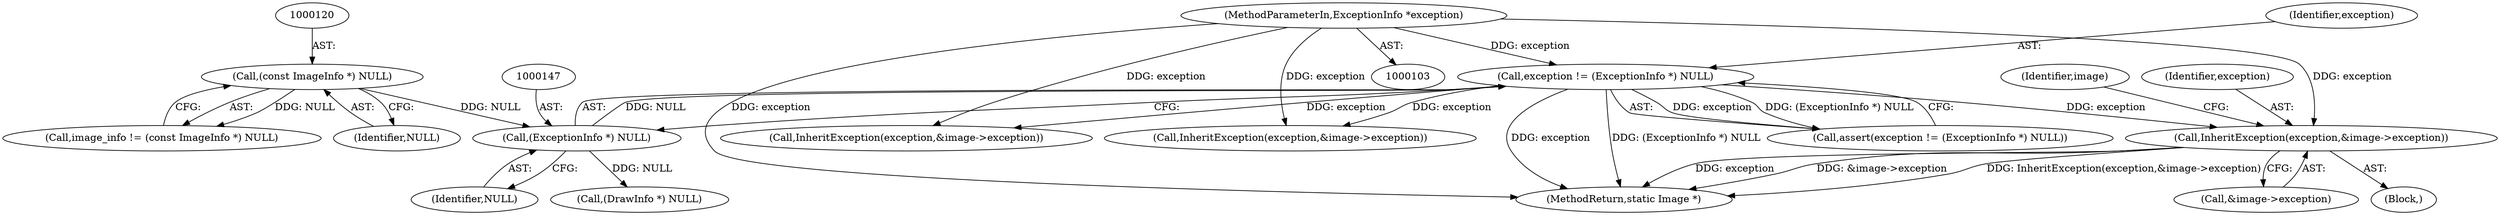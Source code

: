 digraph "0_ImageMagick_0474237508f39c4f783208123431815f1ededb76@pointer" {
"1000723" [label="(Call,InheritException(exception,&image->exception))"];
"1000144" [label="(Call,exception != (ExceptionInfo *) NULL)"];
"1000105" [label="(MethodParameterIn,ExceptionInfo *exception)"];
"1000146" [label="(Call,(ExceptionInfo *) NULL)"];
"1000119" [label="(Call,(const ImageInfo *) NULL)"];
"1000731" [label="(Identifier,image)"];
"1000105" [label="(MethodParameterIn,ExceptionInfo *exception)"];
"1000146" [label="(Call,(ExceptionInfo *) NULL)"];
"1000145" [label="(Identifier,exception)"];
"1000723" [label="(Call,InheritException(exception,&image->exception))"];
"1000119" [label="(Call,(const ImageInfo *) NULL)"];
"1000842" [label="(MethodReturn,static Image *)"];
"1000144" [label="(Call,exception != (ExceptionInfo *) NULL)"];
"1000143" [label="(Call,assert(exception != (ExceptionInfo *) NULL))"];
"1000742" [label="(Call,InheritException(exception,&image->exception))"];
"1000148" [label="(Identifier,NULL)"];
"1000117" [label="(Call,image_info != (const ImageInfo *) NULL)"];
"1000725" [label="(Call,&image->exception)"];
"1000191" [label="(Call,(DrawInfo *) NULL)"];
"1000718" [label="(Block,)"];
"1000724" [label="(Identifier,exception)"];
"1000121" [label="(Identifier,NULL)"];
"1000602" [label="(Call,InheritException(exception,&image->exception))"];
"1000723" -> "1000718"  [label="AST: "];
"1000723" -> "1000725"  [label="CFG: "];
"1000724" -> "1000723"  [label="AST: "];
"1000725" -> "1000723"  [label="AST: "];
"1000731" -> "1000723"  [label="CFG: "];
"1000723" -> "1000842"  [label="DDG: exception"];
"1000723" -> "1000842"  [label="DDG: &image->exception"];
"1000723" -> "1000842"  [label="DDG: InheritException(exception,&image->exception)"];
"1000144" -> "1000723"  [label="DDG: exception"];
"1000105" -> "1000723"  [label="DDG: exception"];
"1000144" -> "1000143"  [label="AST: "];
"1000144" -> "1000146"  [label="CFG: "];
"1000145" -> "1000144"  [label="AST: "];
"1000146" -> "1000144"  [label="AST: "];
"1000143" -> "1000144"  [label="CFG: "];
"1000144" -> "1000842"  [label="DDG: exception"];
"1000144" -> "1000842"  [label="DDG: (ExceptionInfo *) NULL"];
"1000144" -> "1000143"  [label="DDG: exception"];
"1000144" -> "1000143"  [label="DDG: (ExceptionInfo *) NULL"];
"1000105" -> "1000144"  [label="DDG: exception"];
"1000146" -> "1000144"  [label="DDG: NULL"];
"1000144" -> "1000602"  [label="DDG: exception"];
"1000144" -> "1000742"  [label="DDG: exception"];
"1000105" -> "1000103"  [label="AST: "];
"1000105" -> "1000842"  [label="DDG: exception"];
"1000105" -> "1000602"  [label="DDG: exception"];
"1000105" -> "1000742"  [label="DDG: exception"];
"1000146" -> "1000148"  [label="CFG: "];
"1000147" -> "1000146"  [label="AST: "];
"1000148" -> "1000146"  [label="AST: "];
"1000119" -> "1000146"  [label="DDG: NULL"];
"1000146" -> "1000191"  [label="DDG: NULL"];
"1000119" -> "1000117"  [label="AST: "];
"1000119" -> "1000121"  [label="CFG: "];
"1000120" -> "1000119"  [label="AST: "];
"1000121" -> "1000119"  [label="AST: "];
"1000117" -> "1000119"  [label="CFG: "];
"1000119" -> "1000117"  [label="DDG: NULL"];
}
